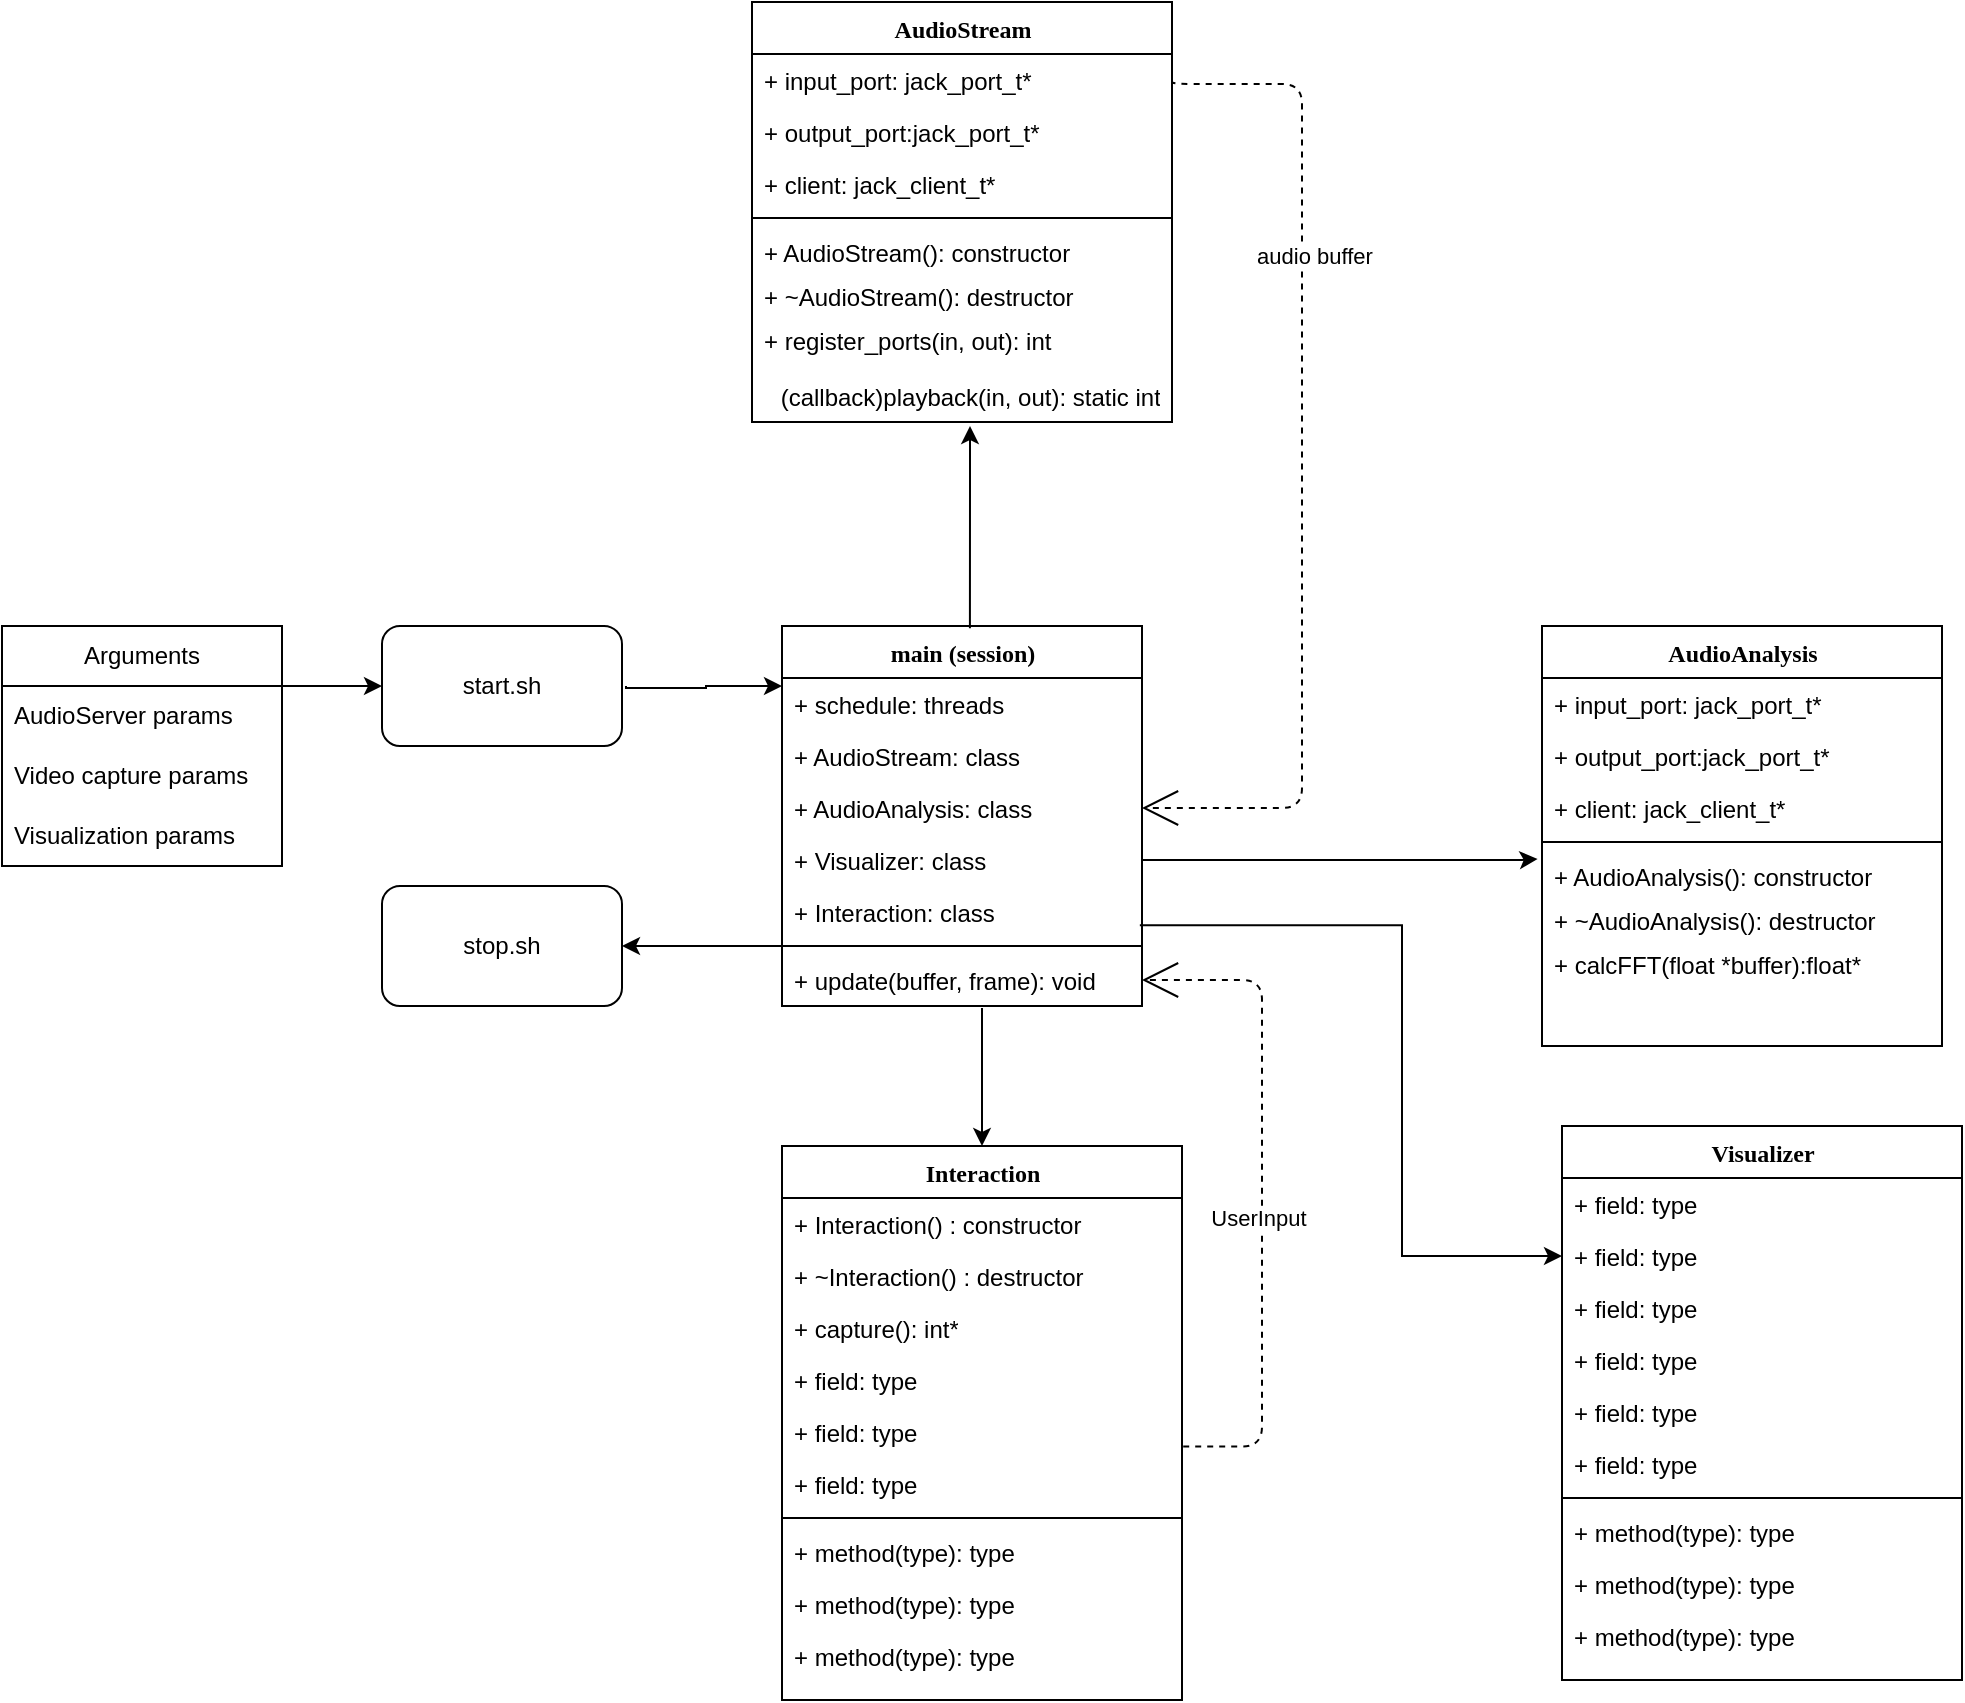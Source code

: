 <mxfile version="21.6.5" type="device">
  <diagram name="Page-1" id="9f46799a-70d6-7492-0946-bef42562c5a5">
    <mxGraphModel dx="1360" dy="1645" grid="1" gridSize="10" guides="1" tooltips="1" connect="1" arrows="1" fold="1" page="1" pageScale="1" pageWidth="1100" pageHeight="850" background="none" math="0" shadow="0">
      <root>
        <mxCell id="0" />
        <mxCell id="1" parent="0" />
        <mxCell id="o-AWOVwkgYh1DWZwRWpx-1" value="main (session)" style="swimlane;html=1;fontStyle=1;align=center;verticalAlign=top;childLayout=stackLayout;horizontal=1;startSize=26;horizontalStack=0;resizeParent=1;resizeLast=0;collapsible=1;marginBottom=0;swimlaneFillColor=#ffffff;rounded=0;shadow=0;comic=0;labelBackgroundColor=none;strokeWidth=1;fillColor=none;fontFamily=Verdana;fontSize=12" vertex="1" parent="1">
          <mxGeometry x="440" y="60" width="180" height="190" as="geometry" />
        </mxCell>
        <mxCell id="o-AWOVwkgYh1DWZwRWpx-2" value="+ schedule: threads" style="text;html=1;strokeColor=none;fillColor=none;align=left;verticalAlign=top;spacingLeft=4;spacingRight=4;whiteSpace=wrap;overflow=hidden;rotatable=0;points=[[0,0.5],[1,0.5]];portConstraint=eastwest;" vertex="1" parent="o-AWOVwkgYh1DWZwRWpx-1">
          <mxGeometry y="26" width="180" height="26" as="geometry" />
        </mxCell>
        <mxCell id="o-AWOVwkgYh1DWZwRWpx-3" value="+ AudioStream: class" style="text;html=1;strokeColor=none;fillColor=none;align=left;verticalAlign=top;spacingLeft=4;spacingRight=4;whiteSpace=wrap;overflow=hidden;rotatable=0;points=[[0,0.5],[1,0.5]];portConstraint=eastwest;" vertex="1" parent="o-AWOVwkgYh1DWZwRWpx-1">
          <mxGeometry y="52" width="180" height="26" as="geometry" />
        </mxCell>
        <mxCell id="o-AWOVwkgYh1DWZwRWpx-4" value="+ AudioAnalysis: class" style="text;html=1;strokeColor=none;fillColor=none;align=left;verticalAlign=top;spacingLeft=4;spacingRight=4;whiteSpace=wrap;overflow=hidden;rotatable=0;points=[[0,0.5],[1,0.5]];portConstraint=eastwest;" vertex="1" parent="o-AWOVwkgYh1DWZwRWpx-1">
          <mxGeometry y="78" width="180" height="26" as="geometry" />
        </mxCell>
        <mxCell id="o-AWOVwkgYh1DWZwRWpx-5" value="+ Visualizer: class" style="text;html=1;strokeColor=none;fillColor=none;align=left;verticalAlign=top;spacingLeft=4;spacingRight=4;whiteSpace=wrap;overflow=hidden;rotatable=0;points=[[0,0.5],[1,0.5]];portConstraint=eastwest;" vertex="1" parent="o-AWOVwkgYh1DWZwRWpx-1">
          <mxGeometry y="104" width="180" height="26" as="geometry" />
        </mxCell>
        <mxCell id="o-AWOVwkgYh1DWZwRWpx-6" value="+ Interaction: class" style="text;html=1;strokeColor=none;fillColor=none;align=left;verticalAlign=top;spacingLeft=4;spacingRight=4;whiteSpace=wrap;overflow=hidden;rotatable=0;points=[[0,0.5],[1,0.5]];portConstraint=eastwest;" vertex="1" parent="o-AWOVwkgYh1DWZwRWpx-1">
          <mxGeometry y="130" width="180" height="26" as="geometry" />
        </mxCell>
        <mxCell id="o-AWOVwkgYh1DWZwRWpx-7" value="" style="line;html=1;strokeWidth=1;fillColor=none;align=left;verticalAlign=middle;spacingTop=-1;spacingLeft=3;spacingRight=3;rotatable=0;labelPosition=right;points=[];portConstraint=eastwest;" vertex="1" parent="o-AWOVwkgYh1DWZwRWpx-1">
          <mxGeometry y="156" width="180" height="8" as="geometry" />
        </mxCell>
        <mxCell id="o-AWOVwkgYh1DWZwRWpx-8" value="+ update(buffer, frame): void" style="text;html=1;strokeColor=none;fillColor=none;align=left;verticalAlign=top;spacingLeft=4;spacingRight=4;whiteSpace=wrap;overflow=hidden;rotatable=0;points=[[0,0.5],[1,0.5]];portConstraint=eastwest;" vertex="1" parent="o-AWOVwkgYh1DWZwRWpx-1">
          <mxGeometry y="164" width="180" height="26" as="geometry" />
        </mxCell>
        <mxCell id="o-AWOVwkgYh1DWZwRWpx-9" value="Visualizer" style="swimlane;html=1;fontStyle=1;align=center;verticalAlign=top;childLayout=stackLayout;horizontal=1;startSize=26;horizontalStack=0;resizeParent=1;resizeLast=0;collapsible=1;marginBottom=0;swimlaneFillColor=#ffffff;rounded=0;shadow=0;comic=0;labelBackgroundColor=none;strokeWidth=1;fillColor=none;fontFamily=Verdana;fontSize=12" vertex="1" parent="1">
          <mxGeometry x="830" y="310" width="200" height="277" as="geometry" />
        </mxCell>
        <mxCell id="o-AWOVwkgYh1DWZwRWpx-10" value="+ field: type" style="text;html=1;strokeColor=none;fillColor=none;align=left;verticalAlign=top;spacingLeft=4;spacingRight=4;whiteSpace=wrap;overflow=hidden;rotatable=0;points=[[0,0.5],[1,0.5]];portConstraint=eastwest;" vertex="1" parent="o-AWOVwkgYh1DWZwRWpx-9">
          <mxGeometry y="26" width="200" height="26" as="geometry" />
        </mxCell>
        <mxCell id="o-AWOVwkgYh1DWZwRWpx-11" value="+ field: type" style="text;html=1;strokeColor=none;fillColor=none;align=left;verticalAlign=top;spacingLeft=4;spacingRight=4;whiteSpace=wrap;overflow=hidden;rotatable=0;points=[[0,0.5],[1,0.5]];portConstraint=eastwest;" vertex="1" parent="o-AWOVwkgYh1DWZwRWpx-9">
          <mxGeometry y="52" width="200" height="26" as="geometry" />
        </mxCell>
        <mxCell id="o-AWOVwkgYh1DWZwRWpx-12" value="+ field: type" style="text;html=1;strokeColor=none;fillColor=none;align=left;verticalAlign=top;spacingLeft=4;spacingRight=4;whiteSpace=wrap;overflow=hidden;rotatable=0;points=[[0,0.5],[1,0.5]];portConstraint=eastwest;" vertex="1" parent="o-AWOVwkgYh1DWZwRWpx-9">
          <mxGeometry y="78" width="200" height="26" as="geometry" />
        </mxCell>
        <mxCell id="o-AWOVwkgYh1DWZwRWpx-13" value="+ field: type" style="text;html=1;strokeColor=none;fillColor=none;align=left;verticalAlign=top;spacingLeft=4;spacingRight=4;whiteSpace=wrap;overflow=hidden;rotatable=0;points=[[0,0.5],[1,0.5]];portConstraint=eastwest;" vertex="1" parent="o-AWOVwkgYh1DWZwRWpx-9">
          <mxGeometry y="104" width="200" height="26" as="geometry" />
        </mxCell>
        <mxCell id="o-AWOVwkgYh1DWZwRWpx-14" value="+ field: type" style="text;html=1;strokeColor=none;fillColor=none;align=left;verticalAlign=top;spacingLeft=4;spacingRight=4;whiteSpace=wrap;overflow=hidden;rotatable=0;points=[[0,0.5],[1,0.5]];portConstraint=eastwest;" vertex="1" parent="o-AWOVwkgYh1DWZwRWpx-9">
          <mxGeometry y="130" width="200" height="26" as="geometry" />
        </mxCell>
        <mxCell id="o-AWOVwkgYh1DWZwRWpx-15" value="+ field: type" style="text;html=1;strokeColor=none;fillColor=none;align=left;verticalAlign=top;spacingLeft=4;spacingRight=4;whiteSpace=wrap;overflow=hidden;rotatable=0;points=[[0,0.5],[1,0.5]];portConstraint=eastwest;" vertex="1" parent="o-AWOVwkgYh1DWZwRWpx-9">
          <mxGeometry y="156" width="200" height="26" as="geometry" />
        </mxCell>
        <mxCell id="o-AWOVwkgYh1DWZwRWpx-16" value="" style="line;html=1;strokeWidth=1;fillColor=none;align=left;verticalAlign=middle;spacingTop=-1;spacingLeft=3;spacingRight=3;rotatable=0;labelPosition=right;points=[];portConstraint=eastwest;" vertex="1" parent="o-AWOVwkgYh1DWZwRWpx-9">
          <mxGeometry y="182" width="200" height="8" as="geometry" />
        </mxCell>
        <mxCell id="o-AWOVwkgYh1DWZwRWpx-17" value="+ method(type): type" style="text;html=1;strokeColor=none;fillColor=none;align=left;verticalAlign=top;spacingLeft=4;spacingRight=4;whiteSpace=wrap;overflow=hidden;rotatable=0;points=[[0,0.5],[1,0.5]];portConstraint=eastwest;" vertex="1" parent="o-AWOVwkgYh1DWZwRWpx-9">
          <mxGeometry y="190" width="200" height="26" as="geometry" />
        </mxCell>
        <mxCell id="o-AWOVwkgYh1DWZwRWpx-18" value="+ method(type): type" style="text;html=1;strokeColor=none;fillColor=none;align=left;verticalAlign=top;spacingLeft=4;spacingRight=4;whiteSpace=wrap;overflow=hidden;rotatable=0;points=[[0,0.5],[1,0.5]];portConstraint=eastwest;" vertex="1" parent="o-AWOVwkgYh1DWZwRWpx-9">
          <mxGeometry y="216" width="200" height="26" as="geometry" />
        </mxCell>
        <mxCell id="o-AWOVwkgYh1DWZwRWpx-19" value="+ method(type): type" style="text;html=1;strokeColor=none;fillColor=none;align=left;verticalAlign=top;spacingLeft=4;spacingRight=4;whiteSpace=wrap;overflow=hidden;rotatable=0;points=[[0,0.5],[1,0.5]];portConstraint=eastwest;" vertex="1" parent="o-AWOVwkgYh1DWZwRWpx-9">
          <mxGeometry y="242" width="200" height="26" as="geometry" />
        </mxCell>
        <mxCell id="o-AWOVwkgYh1DWZwRWpx-20" value="AudioStream" style="swimlane;html=1;fontStyle=1;align=center;verticalAlign=top;childLayout=stackLayout;horizontal=1;startSize=26;horizontalStack=0;resizeParent=1;resizeLast=0;collapsible=1;marginBottom=0;swimlaneFillColor=#ffffff;rounded=0;shadow=0;comic=0;labelBackgroundColor=none;strokeWidth=1;fillColor=none;fontFamily=Verdana;fontSize=12" vertex="1" parent="1">
          <mxGeometry x="425" y="-252" width="210" height="210" as="geometry" />
        </mxCell>
        <mxCell id="o-AWOVwkgYh1DWZwRWpx-21" value="+ input_port: jack_port_t*" style="text;html=1;strokeColor=none;fillColor=none;align=left;verticalAlign=top;spacingLeft=4;spacingRight=4;whiteSpace=wrap;overflow=hidden;rotatable=0;points=[[0,0.5],[1,0.5]];portConstraint=eastwest;" vertex="1" parent="o-AWOVwkgYh1DWZwRWpx-20">
          <mxGeometry y="26" width="210" height="26" as="geometry" />
        </mxCell>
        <mxCell id="o-AWOVwkgYh1DWZwRWpx-22" value="+ output_port:jack_port_t*" style="text;html=1;strokeColor=none;fillColor=none;align=left;verticalAlign=top;spacingLeft=4;spacingRight=4;whiteSpace=wrap;overflow=hidden;rotatable=0;points=[[0,0.5],[1,0.5]];portConstraint=eastwest;" vertex="1" parent="o-AWOVwkgYh1DWZwRWpx-20">
          <mxGeometry y="52" width="210" height="26" as="geometry" />
        </mxCell>
        <mxCell id="o-AWOVwkgYh1DWZwRWpx-23" value="+ client: jack_client_t*" style="text;html=1;strokeColor=none;fillColor=none;align=left;verticalAlign=top;spacingLeft=4;spacingRight=4;whiteSpace=wrap;overflow=hidden;rotatable=0;points=[[0,0.5],[1,0.5]];portConstraint=eastwest;" vertex="1" parent="o-AWOVwkgYh1DWZwRWpx-20">
          <mxGeometry y="78" width="210" height="26" as="geometry" />
        </mxCell>
        <mxCell id="o-AWOVwkgYh1DWZwRWpx-24" value="" style="line;html=1;strokeWidth=1;fillColor=none;align=left;verticalAlign=middle;spacingTop=-1;spacingLeft=3;spacingRight=3;rotatable=0;labelPosition=right;points=[];portConstraint=eastwest;" vertex="1" parent="o-AWOVwkgYh1DWZwRWpx-20">
          <mxGeometry y="104" width="210" height="8" as="geometry" />
        </mxCell>
        <mxCell id="o-AWOVwkgYh1DWZwRWpx-25" value="+ AudioStream(): constructor" style="text;html=1;strokeColor=none;fillColor=none;align=left;verticalAlign=top;spacingLeft=4;spacingRight=4;whiteSpace=wrap;overflow=hidden;rotatable=0;points=[[0,0.5],[1,0.5]];portConstraint=eastwest;" vertex="1" parent="o-AWOVwkgYh1DWZwRWpx-20">
          <mxGeometry y="112" width="210" height="22" as="geometry" />
        </mxCell>
        <mxCell id="o-AWOVwkgYh1DWZwRWpx-26" value="+ ~AudioStream(): destructor" style="text;html=1;strokeColor=none;fillColor=none;align=left;verticalAlign=top;spacingLeft=4;spacingRight=4;whiteSpace=wrap;overflow=hidden;rotatable=0;points=[[0,0.5],[1,0.5]];portConstraint=eastwest;" vertex="1" parent="o-AWOVwkgYh1DWZwRWpx-20">
          <mxGeometry y="134" width="210" height="22" as="geometry" />
        </mxCell>
        <mxCell id="o-AWOVwkgYh1DWZwRWpx-27" value="+ register_ports(in, out): int" style="text;html=1;strokeColor=none;fillColor=none;align=left;verticalAlign=top;spacingLeft=4;spacingRight=4;whiteSpace=wrap;overflow=hidden;rotatable=0;points=[[0,0.5],[1,0.5]];portConstraint=eastwest;" vertex="1" parent="o-AWOVwkgYh1DWZwRWpx-20">
          <mxGeometry y="156" width="210" height="26" as="geometry" />
        </mxCell>
        <mxCell id="o-AWOVwkgYh1DWZwRWpx-28" value="AudioAnalysis" style="swimlane;html=1;fontStyle=1;align=center;verticalAlign=top;childLayout=stackLayout;horizontal=1;startSize=26;horizontalStack=0;resizeParent=1;resizeLast=0;collapsible=1;marginBottom=0;swimlaneFillColor=#ffffff;rounded=0;shadow=0;comic=0;labelBackgroundColor=none;strokeWidth=1;fillColor=none;fontFamily=Verdana;fontSize=12" vertex="1" parent="1">
          <mxGeometry x="820" y="60" width="200" height="210" as="geometry" />
        </mxCell>
        <mxCell id="o-AWOVwkgYh1DWZwRWpx-29" value="+ input_port: jack_port_t*" style="text;html=1;strokeColor=none;fillColor=none;align=left;verticalAlign=top;spacingLeft=4;spacingRight=4;whiteSpace=wrap;overflow=hidden;rotatable=0;points=[[0,0.5],[1,0.5]];portConstraint=eastwest;" vertex="1" parent="o-AWOVwkgYh1DWZwRWpx-28">
          <mxGeometry y="26" width="200" height="26" as="geometry" />
        </mxCell>
        <mxCell id="o-AWOVwkgYh1DWZwRWpx-30" value="+ output_port:jack_port_t*" style="text;html=1;strokeColor=none;fillColor=none;align=left;verticalAlign=top;spacingLeft=4;spacingRight=4;whiteSpace=wrap;overflow=hidden;rotatable=0;points=[[0,0.5],[1,0.5]];portConstraint=eastwest;" vertex="1" parent="o-AWOVwkgYh1DWZwRWpx-28">
          <mxGeometry y="52" width="200" height="26" as="geometry" />
        </mxCell>
        <mxCell id="o-AWOVwkgYh1DWZwRWpx-31" value="+ client: jack_client_t*" style="text;html=1;strokeColor=none;fillColor=none;align=left;verticalAlign=top;spacingLeft=4;spacingRight=4;whiteSpace=wrap;overflow=hidden;rotatable=0;points=[[0,0.5],[1,0.5]];portConstraint=eastwest;" vertex="1" parent="o-AWOVwkgYh1DWZwRWpx-28">
          <mxGeometry y="78" width="200" height="26" as="geometry" />
        </mxCell>
        <mxCell id="o-AWOVwkgYh1DWZwRWpx-32" value="" style="line;html=1;strokeWidth=1;fillColor=none;align=left;verticalAlign=middle;spacingTop=-1;spacingLeft=3;spacingRight=3;rotatable=0;labelPosition=right;points=[];portConstraint=eastwest;" vertex="1" parent="o-AWOVwkgYh1DWZwRWpx-28">
          <mxGeometry y="104" width="200" height="8" as="geometry" />
        </mxCell>
        <mxCell id="o-AWOVwkgYh1DWZwRWpx-33" value="+ AudioAnalysis(): constructor" style="text;html=1;strokeColor=none;fillColor=none;align=left;verticalAlign=top;spacingLeft=4;spacingRight=4;whiteSpace=wrap;overflow=hidden;rotatable=0;points=[[0,0.5],[1,0.5]];portConstraint=eastwest;" vertex="1" parent="o-AWOVwkgYh1DWZwRWpx-28">
          <mxGeometry y="112" width="200" height="22" as="geometry" />
        </mxCell>
        <mxCell id="o-AWOVwkgYh1DWZwRWpx-34" value="+ ~AudioAnalysis(): destructor" style="text;html=1;strokeColor=none;fillColor=none;align=left;verticalAlign=top;spacingLeft=4;spacingRight=4;whiteSpace=wrap;overflow=hidden;rotatable=0;points=[[0,0.5],[1,0.5]];portConstraint=eastwest;" vertex="1" parent="o-AWOVwkgYh1DWZwRWpx-28">
          <mxGeometry y="134" width="200" height="22" as="geometry" />
        </mxCell>
        <mxCell id="o-AWOVwkgYh1DWZwRWpx-35" value="+ calcFFT(float *buffer):float*" style="text;html=1;strokeColor=none;fillColor=none;align=left;verticalAlign=top;spacingLeft=4;spacingRight=4;whiteSpace=wrap;overflow=hidden;rotatable=0;points=[[0,0.5],[1,0.5]];portConstraint=eastwest;" vertex="1" parent="o-AWOVwkgYh1DWZwRWpx-28">
          <mxGeometry y="156" width="200" height="26" as="geometry" />
        </mxCell>
        <mxCell id="o-AWOVwkgYh1DWZwRWpx-36" value="start.sh" style="rounded=1;whiteSpace=wrap;html=1;" vertex="1" parent="1">
          <mxGeometry x="240" y="60" width="120" height="60" as="geometry" />
        </mxCell>
        <mxCell id="o-AWOVwkgYh1DWZwRWpx-37" value="Arguments" style="swimlane;fontStyle=0;childLayout=stackLayout;horizontal=1;startSize=30;horizontalStack=0;resizeParent=1;resizeParentMax=0;resizeLast=0;collapsible=1;marginBottom=0;whiteSpace=wrap;html=1;" vertex="1" parent="1">
          <mxGeometry x="50" y="60" width="140" height="120" as="geometry" />
        </mxCell>
        <mxCell id="o-AWOVwkgYh1DWZwRWpx-38" value="AudioServer params" style="text;strokeColor=none;fillColor=none;align=left;verticalAlign=middle;spacingLeft=4;spacingRight=4;overflow=hidden;points=[[0,0.5],[1,0.5]];portConstraint=eastwest;rotatable=0;whiteSpace=wrap;html=1;" vertex="1" parent="o-AWOVwkgYh1DWZwRWpx-37">
          <mxGeometry y="30" width="140" height="30" as="geometry" />
        </mxCell>
        <mxCell id="o-AWOVwkgYh1DWZwRWpx-39" value="Video capture params" style="text;strokeColor=none;fillColor=none;align=left;verticalAlign=middle;spacingLeft=4;spacingRight=4;overflow=hidden;points=[[0,0.5],[1,0.5]];portConstraint=eastwest;rotatable=0;whiteSpace=wrap;html=1;" vertex="1" parent="o-AWOVwkgYh1DWZwRWpx-37">
          <mxGeometry y="60" width="140" height="30" as="geometry" />
        </mxCell>
        <mxCell id="o-AWOVwkgYh1DWZwRWpx-40" value="Visualization params" style="text;strokeColor=none;fillColor=none;align=left;verticalAlign=middle;spacingLeft=4;spacingRight=4;overflow=hidden;points=[[0,0.5],[1,0.5]];portConstraint=eastwest;rotatable=0;whiteSpace=wrap;html=1;" vertex="1" parent="o-AWOVwkgYh1DWZwRWpx-37">
          <mxGeometry y="90" width="140" height="30" as="geometry" />
        </mxCell>
        <mxCell id="o-AWOVwkgYh1DWZwRWpx-41" value="&lt;div&gt;stop.sh&lt;/div&gt;" style="rounded=1;whiteSpace=wrap;html=1;" vertex="1" parent="1">
          <mxGeometry x="240" y="190" width="120" height="60" as="geometry" />
        </mxCell>
        <mxCell id="o-AWOVwkgYh1DWZwRWpx-42" style="edgeStyle=orthogonalEdgeStyle;rounded=0;orthogonalLoop=1;jettySize=auto;html=1;exitX=1;exitY=0;exitDx=0;exitDy=0;entryX=0;entryY=0.5;entryDx=0;entryDy=0;" edge="1" parent="1" source="o-AWOVwkgYh1DWZwRWpx-37" target="o-AWOVwkgYh1DWZwRWpx-36">
          <mxGeometry relative="1" as="geometry">
            <mxPoint x="780" y="435" as="targetPoint" />
            <mxPoint x="700" y="448" as="sourcePoint" />
            <Array as="points">
              <mxPoint x="190" y="90" />
            </Array>
          </mxGeometry>
        </mxCell>
        <mxCell id="o-AWOVwkgYh1DWZwRWpx-43" style="edgeStyle=orthogonalEdgeStyle;rounded=0;orthogonalLoop=1;jettySize=auto;html=1;exitX=1;exitY=0.5;exitDx=0;exitDy=0;" edge="1" parent="1">
          <mxGeometry relative="1" as="geometry">
            <mxPoint x="440" y="90" as="targetPoint" />
            <mxPoint x="362" y="90" as="sourcePoint" />
            <Array as="points">
              <mxPoint x="362" y="91" />
              <mxPoint x="402" y="91" />
              <mxPoint x="402" y="90" />
              <mxPoint x="440" y="90" />
            </Array>
          </mxGeometry>
        </mxCell>
        <mxCell id="o-AWOVwkgYh1DWZwRWpx-44" style="edgeStyle=orthogonalEdgeStyle;html=1;labelBackgroundColor=none;startFill=0;startSize=8;endArrow=open;endFill=0;endSize=16;fontFamily=Verdana;fontSize=12;dashed=1;entryX=1;entryY=0.5;entryDx=0;entryDy=0;exitX=1;exitY=0.5;exitDx=0;exitDy=0;" edge="1" parent="1" source="o-AWOVwkgYh1DWZwRWpx-21" target="o-AWOVwkgYh1DWZwRWpx-4">
          <mxGeometry relative="1" as="geometry">
            <Array as="points">
              <mxPoint x="700" y="-211" />
              <mxPoint x="700" y="151" />
            </Array>
            <mxPoint x="545" y="-30" as="targetPoint" />
            <mxPoint x="910" y="-160" as="sourcePoint" />
          </mxGeometry>
        </mxCell>
        <mxCell id="o-AWOVwkgYh1DWZwRWpx-45" value="Text" style="edgeLabel;html=1;align=center;verticalAlign=middle;resizable=0;points=[];" vertex="1" connectable="0" parent="o-AWOVwkgYh1DWZwRWpx-44">
          <mxGeometry x="-0.402" y="3" relative="1" as="geometry">
            <mxPoint as="offset" />
          </mxGeometry>
        </mxCell>
        <mxCell id="o-AWOVwkgYh1DWZwRWpx-46" value="audio buffer" style="edgeLabel;html=1;align=center;verticalAlign=middle;resizable=0;points=[];" vertex="1" connectable="0" parent="o-AWOVwkgYh1DWZwRWpx-44">
          <mxGeometry x="-0.399" y="6" relative="1" as="geometry">
            <mxPoint as="offset" />
          </mxGeometry>
        </mxCell>
        <mxCell id="o-AWOVwkgYh1DWZwRWpx-47" style="edgeStyle=orthogonalEdgeStyle;rounded=0;orthogonalLoop=1;jettySize=auto;html=1;exitX=0.522;exitY=0.006;exitDx=0;exitDy=0;exitPerimeter=0;" edge="1" parent="1" source="o-AWOVwkgYh1DWZwRWpx-1">
          <mxGeometry relative="1" as="geometry">
            <mxPoint x="534" y="-40" as="targetPoint" />
            <mxPoint x="410" y="120" as="sourcePoint" />
            <Array as="points">
              <mxPoint x="534" y="-10" />
            </Array>
          </mxGeometry>
        </mxCell>
        <mxCell id="o-AWOVwkgYh1DWZwRWpx-48" value="&amp;nbsp;(callback)playback(in, out): static int" style="text;html=1;strokeColor=none;fillColor=none;align=left;verticalAlign=top;spacingLeft=4;spacingRight=4;whiteSpace=wrap;overflow=hidden;rotatable=0;points=[[0,0.5],[1,0.5]];portConstraint=eastwest;" vertex="1" parent="1">
          <mxGeometry x="430" y="-68" width="210" height="18" as="geometry" />
        </mxCell>
        <mxCell id="o-AWOVwkgYh1DWZwRWpx-49" style="edgeStyle=orthogonalEdgeStyle;rounded=0;orthogonalLoop=1;jettySize=auto;html=1;exitX=1;exitY=0.5;exitDx=0;exitDy=0;entryX=-0.011;entryY=0.204;entryDx=0;entryDy=0;entryPerimeter=0;" edge="1" parent="1" source="o-AWOVwkgYh1DWZwRWpx-5" target="o-AWOVwkgYh1DWZwRWpx-33">
          <mxGeometry relative="1" as="geometry">
            <mxPoint x="810" y="120" as="targetPoint" />
            <mxPoint x="710" y="230" as="sourcePoint" />
            <Array as="points">
              <mxPoint x="810" y="177" />
            </Array>
          </mxGeometry>
        </mxCell>
        <mxCell id="o-AWOVwkgYh1DWZwRWpx-50" value="Interaction" style="swimlane;html=1;fontStyle=1;align=center;verticalAlign=top;childLayout=stackLayout;horizontal=1;startSize=26;horizontalStack=0;resizeParent=1;resizeLast=0;collapsible=1;marginBottom=0;swimlaneFillColor=#ffffff;rounded=0;shadow=0;comic=0;labelBackgroundColor=none;strokeWidth=1;fillColor=none;fontFamily=Verdana;fontSize=12" vertex="1" parent="1">
          <mxGeometry x="440" y="320" width="200" height="277" as="geometry" />
        </mxCell>
        <mxCell id="o-AWOVwkgYh1DWZwRWpx-51" value="+ Interaction() : constructor" style="text;html=1;strokeColor=none;fillColor=none;align=left;verticalAlign=top;spacingLeft=4;spacingRight=4;whiteSpace=wrap;overflow=hidden;rotatable=0;points=[[0,0.5],[1,0.5]];portConstraint=eastwest;" vertex="1" parent="o-AWOVwkgYh1DWZwRWpx-50">
          <mxGeometry y="26" width="200" height="26" as="geometry" />
        </mxCell>
        <mxCell id="o-AWOVwkgYh1DWZwRWpx-52" value="+ ~Interaction() : destructor" style="text;html=1;strokeColor=none;fillColor=none;align=left;verticalAlign=top;spacingLeft=4;spacingRight=4;whiteSpace=wrap;overflow=hidden;rotatable=0;points=[[0,0.5],[1,0.5]];portConstraint=eastwest;" vertex="1" parent="o-AWOVwkgYh1DWZwRWpx-50">
          <mxGeometry y="52" width="200" height="26" as="geometry" />
        </mxCell>
        <mxCell id="o-AWOVwkgYh1DWZwRWpx-53" value="+ capture(): int*" style="text;html=1;strokeColor=none;fillColor=none;align=left;verticalAlign=top;spacingLeft=4;spacingRight=4;whiteSpace=wrap;overflow=hidden;rotatable=0;points=[[0,0.5],[1,0.5]];portConstraint=eastwest;" vertex="1" parent="o-AWOVwkgYh1DWZwRWpx-50">
          <mxGeometry y="78" width="200" height="26" as="geometry" />
        </mxCell>
        <mxCell id="o-AWOVwkgYh1DWZwRWpx-54" value="+ field: type" style="text;html=1;strokeColor=none;fillColor=none;align=left;verticalAlign=top;spacingLeft=4;spacingRight=4;whiteSpace=wrap;overflow=hidden;rotatable=0;points=[[0,0.5],[1,0.5]];portConstraint=eastwest;" vertex="1" parent="o-AWOVwkgYh1DWZwRWpx-50">
          <mxGeometry y="104" width="200" height="26" as="geometry" />
        </mxCell>
        <mxCell id="o-AWOVwkgYh1DWZwRWpx-55" value="+ field: type" style="text;html=1;strokeColor=none;fillColor=none;align=left;verticalAlign=top;spacingLeft=4;spacingRight=4;whiteSpace=wrap;overflow=hidden;rotatable=0;points=[[0,0.5],[1,0.5]];portConstraint=eastwest;" vertex="1" parent="o-AWOVwkgYh1DWZwRWpx-50">
          <mxGeometry y="130" width="200" height="26" as="geometry" />
        </mxCell>
        <mxCell id="o-AWOVwkgYh1DWZwRWpx-56" value="+ field: type" style="text;html=1;strokeColor=none;fillColor=none;align=left;verticalAlign=top;spacingLeft=4;spacingRight=4;whiteSpace=wrap;overflow=hidden;rotatable=0;points=[[0,0.5],[1,0.5]];portConstraint=eastwest;" vertex="1" parent="o-AWOVwkgYh1DWZwRWpx-50">
          <mxGeometry y="156" width="200" height="26" as="geometry" />
        </mxCell>
        <mxCell id="o-AWOVwkgYh1DWZwRWpx-57" value="" style="line;html=1;strokeWidth=1;fillColor=none;align=left;verticalAlign=middle;spacingTop=-1;spacingLeft=3;spacingRight=3;rotatable=0;labelPosition=right;points=[];portConstraint=eastwest;" vertex="1" parent="o-AWOVwkgYh1DWZwRWpx-50">
          <mxGeometry y="182" width="200" height="8" as="geometry" />
        </mxCell>
        <mxCell id="o-AWOVwkgYh1DWZwRWpx-58" value="+ method(type): type" style="text;html=1;strokeColor=none;fillColor=none;align=left;verticalAlign=top;spacingLeft=4;spacingRight=4;whiteSpace=wrap;overflow=hidden;rotatable=0;points=[[0,0.5],[1,0.5]];portConstraint=eastwest;" vertex="1" parent="o-AWOVwkgYh1DWZwRWpx-50">
          <mxGeometry y="190" width="200" height="26" as="geometry" />
        </mxCell>
        <mxCell id="o-AWOVwkgYh1DWZwRWpx-59" value="+ method(type): type" style="text;html=1;strokeColor=none;fillColor=none;align=left;verticalAlign=top;spacingLeft=4;spacingRight=4;whiteSpace=wrap;overflow=hidden;rotatable=0;points=[[0,0.5],[1,0.5]];portConstraint=eastwest;" vertex="1" parent="o-AWOVwkgYh1DWZwRWpx-50">
          <mxGeometry y="216" width="200" height="26" as="geometry" />
        </mxCell>
        <mxCell id="o-AWOVwkgYh1DWZwRWpx-60" value="+ method(type): type" style="text;html=1;strokeColor=none;fillColor=none;align=left;verticalAlign=top;spacingLeft=4;spacingRight=4;whiteSpace=wrap;overflow=hidden;rotatable=0;points=[[0,0.5],[1,0.5]];portConstraint=eastwest;" vertex="1" parent="o-AWOVwkgYh1DWZwRWpx-50">
          <mxGeometry y="242" width="200" height="26" as="geometry" />
        </mxCell>
        <mxCell id="o-AWOVwkgYh1DWZwRWpx-61" style="edgeStyle=orthogonalEdgeStyle;rounded=0;orthogonalLoop=1;jettySize=auto;html=1;entryX=1;entryY=0.5;entryDx=0;entryDy=0;" edge="1" parent="1" target="o-AWOVwkgYh1DWZwRWpx-41">
          <mxGeometry relative="1" as="geometry">
            <mxPoint x="370" y="210" as="targetPoint" />
            <mxPoint x="440" y="220" as="sourcePoint" />
            <Array as="points">
              <mxPoint x="440" y="220" />
            </Array>
          </mxGeometry>
        </mxCell>
        <mxCell id="o-AWOVwkgYh1DWZwRWpx-62" style="edgeStyle=orthogonalEdgeStyle;rounded=0;orthogonalLoop=1;jettySize=auto;html=1;entryX=0.5;entryY=0;entryDx=0;entryDy=0;" edge="1" parent="1" target="o-AWOVwkgYh1DWZwRWpx-50">
          <mxGeometry relative="1" as="geometry">
            <mxPoint x="720" y="230" as="targetPoint" />
            <mxPoint x="540" y="251" as="sourcePoint" />
            <Array as="points">
              <mxPoint x="540" y="251" />
            </Array>
          </mxGeometry>
        </mxCell>
        <mxCell id="o-AWOVwkgYh1DWZwRWpx-63" style="edgeStyle=orthogonalEdgeStyle;html=1;labelBackgroundColor=none;startFill=0;startSize=8;endArrow=open;endFill=0;endSize=16;fontFamily=Verdana;fontSize=12;dashed=1;exitX=1.003;exitY=0.78;exitDx=0;exitDy=0;exitPerimeter=0;entryX=1;entryY=0.5;entryDx=0;entryDy=0;" edge="1" parent="1" source="o-AWOVwkgYh1DWZwRWpx-55" target="o-AWOVwkgYh1DWZwRWpx-8">
          <mxGeometry relative="1" as="geometry">
            <Array as="points">
              <mxPoint x="680" y="470" />
              <mxPoint x="680" y="237" />
            </Array>
            <mxPoint x="95.067" y="361.94" as="targetPoint" />
            <mxPoint x="370" y="474.94" as="sourcePoint" />
          </mxGeometry>
        </mxCell>
        <mxCell id="o-AWOVwkgYh1DWZwRWpx-64" value="UserInput" style="edgeLabel;html=1;align=center;verticalAlign=middle;resizable=0;points=[];" vertex="1" connectable="0" parent="o-AWOVwkgYh1DWZwRWpx-63">
          <mxGeometry x="-0.075" y="2" relative="1" as="geometry">
            <mxPoint as="offset" />
          </mxGeometry>
        </mxCell>
        <mxCell id="o-AWOVwkgYh1DWZwRWpx-65" style="edgeStyle=orthogonalEdgeStyle;rounded=0;orthogonalLoop=1;jettySize=auto;html=1;exitX=0.994;exitY=0.753;exitDx=0;exitDy=0;entryX=0;entryY=0.5;entryDx=0;entryDy=0;exitPerimeter=0;" edge="1" parent="1" source="o-AWOVwkgYh1DWZwRWpx-6" target="o-AWOVwkgYh1DWZwRWpx-11">
          <mxGeometry relative="1" as="geometry">
            <mxPoint x="828" y="186" as="targetPoint" />
            <mxPoint x="630" y="187" as="sourcePoint" />
            <Array as="points">
              <mxPoint x="750" y="210" />
              <mxPoint x="750" y="375" />
            </Array>
          </mxGeometry>
        </mxCell>
      </root>
    </mxGraphModel>
  </diagram>
</mxfile>
